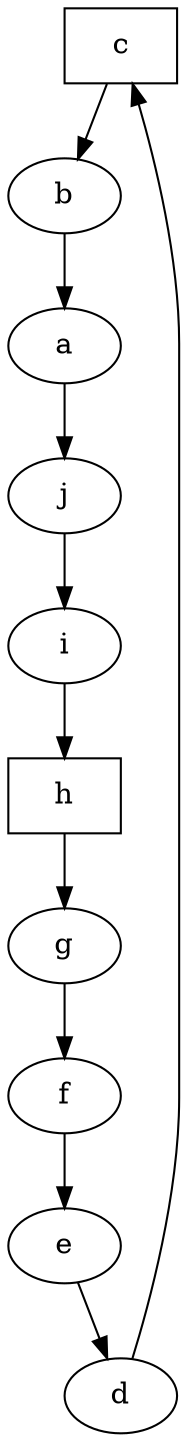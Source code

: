 digraph cycle10 {
name = cycle10
c [type=block shape=rectangle]
h [type=block shape=rectangle]
a -> j -> i -> h -> g -> f -> e -> d -> c -> b -> a
}

